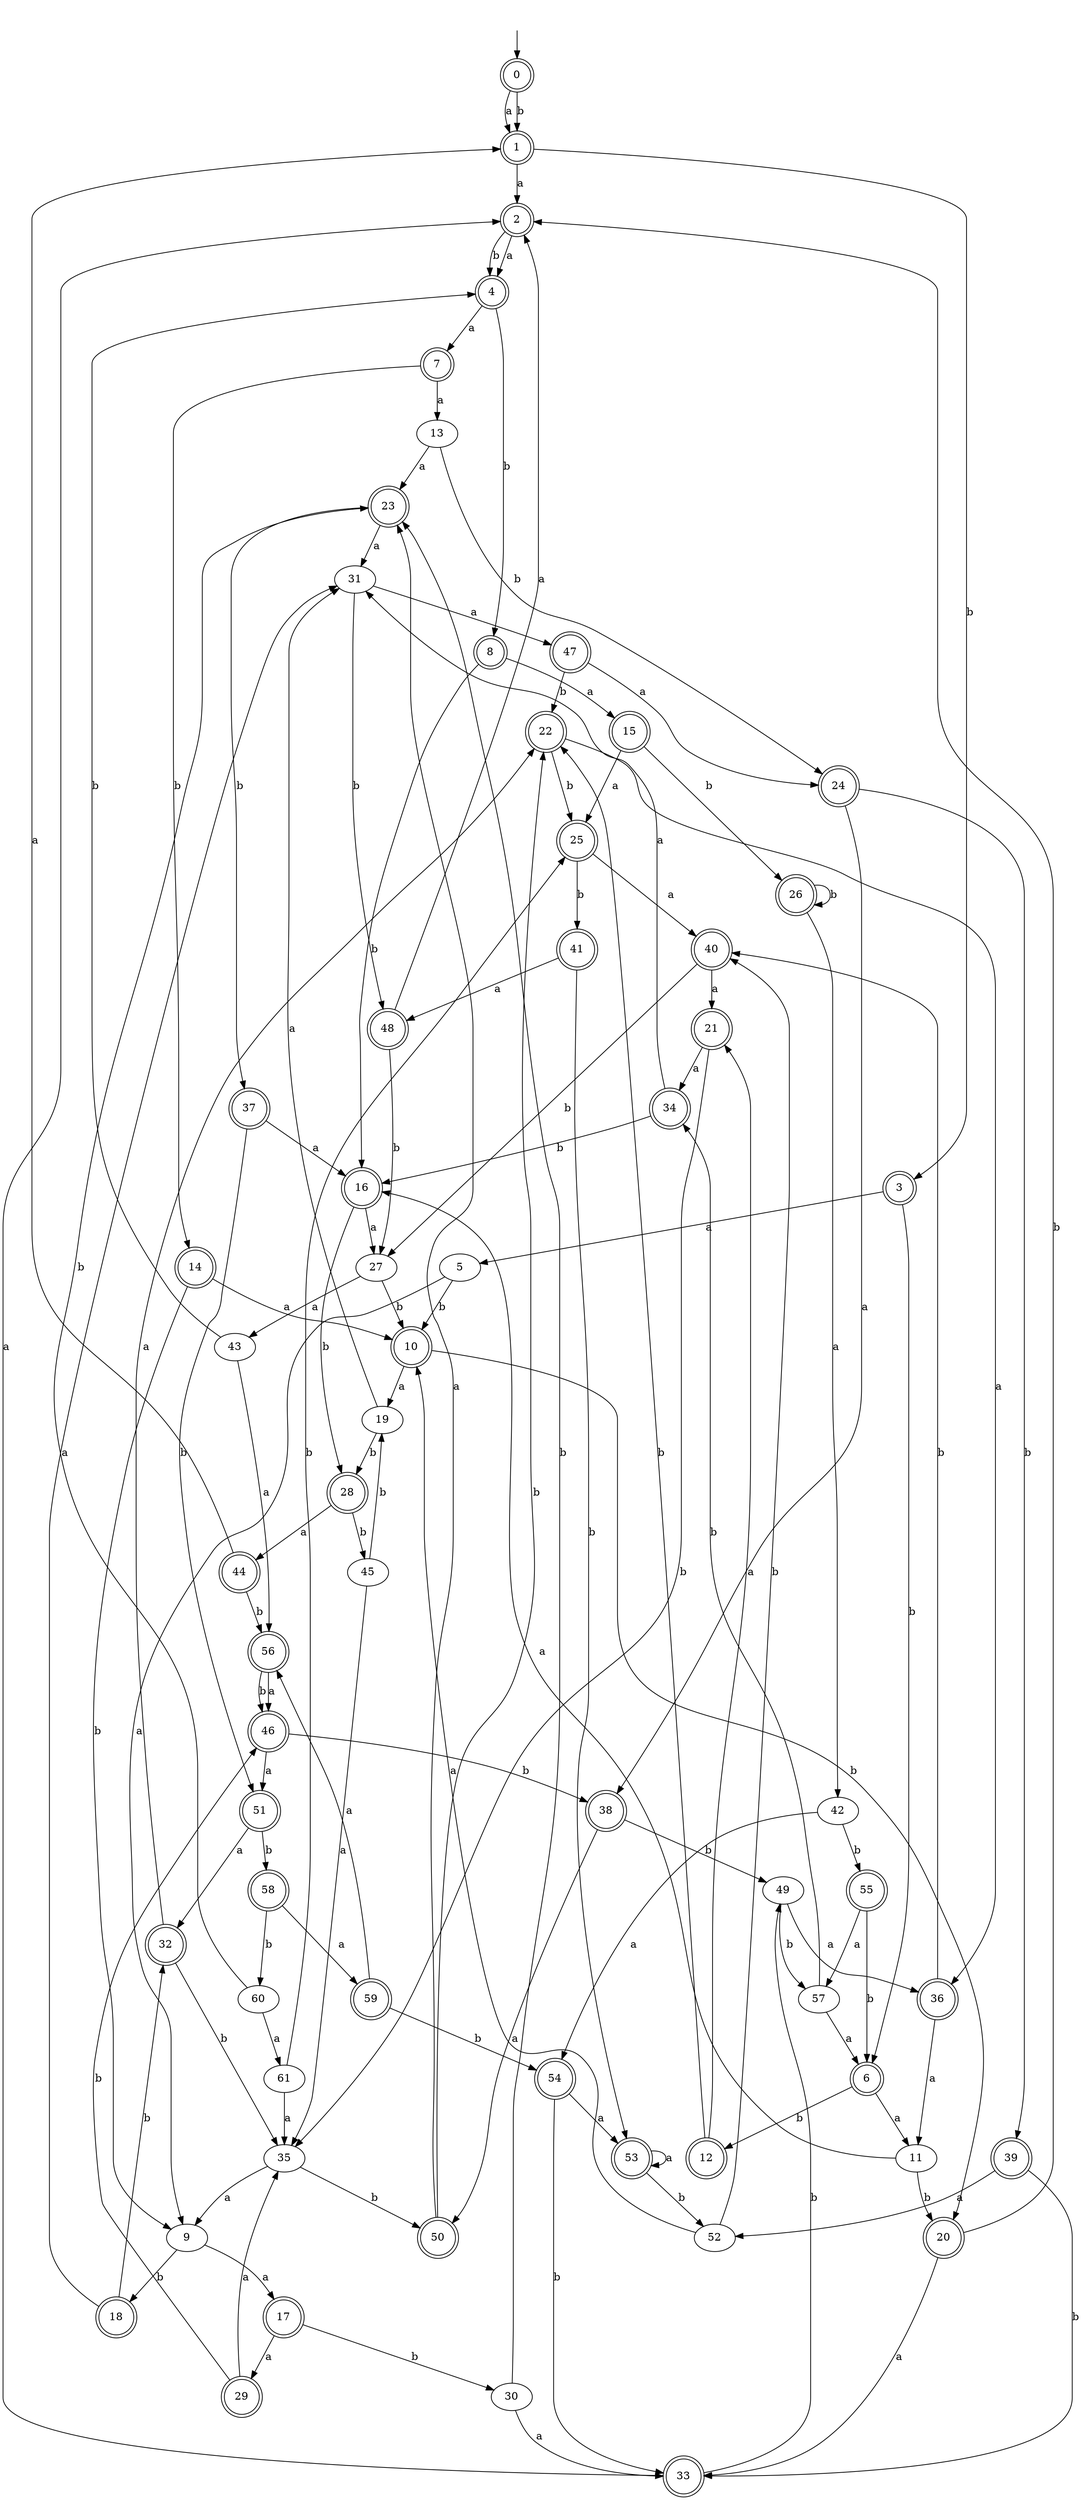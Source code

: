 digraph RandomDFA {
  __start0 [label="", shape=none];
  __start0 -> 0 [label=""];
  0 [shape=circle] [shape=doublecircle]
  0 -> 1 [label="a"]
  0 -> 1 [label="b"]
  1 [shape=doublecircle]
  1 -> 2 [label="a"]
  1 -> 3 [label="b"]
  2 [shape=doublecircle]
  2 -> 4 [label="a"]
  2 -> 4 [label="b"]
  3 [shape=doublecircle]
  3 -> 5 [label="a"]
  3 -> 6 [label="b"]
  4 [shape=doublecircle]
  4 -> 7 [label="a"]
  4 -> 8 [label="b"]
  5
  5 -> 9 [label="a"]
  5 -> 10 [label="b"]
  6 [shape=doublecircle]
  6 -> 11 [label="a"]
  6 -> 12 [label="b"]
  7 [shape=doublecircle]
  7 -> 13 [label="a"]
  7 -> 14 [label="b"]
  8 [shape=doublecircle]
  8 -> 15 [label="a"]
  8 -> 16 [label="b"]
  9
  9 -> 17 [label="a"]
  9 -> 18 [label="b"]
  10 [shape=doublecircle]
  10 -> 19 [label="a"]
  10 -> 20 [label="b"]
  11
  11 -> 16 [label="a"]
  11 -> 20 [label="b"]
  12 [shape=doublecircle]
  12 -> 21 [label="a"]
  12 -> 22 [label="b"]
  13
  13 -> 23 [label="a"]
  13 -> 24 [label="b"]
  14 [shape=doublecircle]
  14 -> 10 [label="a"]
  14 -> 9 [label="b"]
  15 [shape=doublecircle]
  15 -> 25 [label="a"]
  15 -> 26 [label="b"]
  16 [shape=doublecircle]
  16 -> 27 [label="a"]
  16 -> 28 [label="b"]
  17 [shape=doublecircle]
  17 -> 29 [label="a"]
  17 -> 30 [label="b"]
  18 [shape=doublecircle]
  18 -> 31 [label="a"]
  18 -> 32 [label="b"]
  19
  19 -> 31 [label="a"]
  19 -> 28 [label="b"]
  20 [shape=doublecircle]
  20 -> 33 [label="a"]
  20 -> 2 [label="b"]
  21 [shape=doublecircle]
  21 -> 34 [label="a"]
  21 -> 35 [label="b"]
  22 [shape=doublecircle]
  22 -> 36 [label="a"]
  22 -> 25 [label="b"]
  23 [shape=doublecircle]
  23 -> 31 [label="a"]
  23 -> 37 [label="b"]
  24 [shape=doublecircle]
  24 -> 38 [label="a"]
  24 -> 39 [label="b"]
  25 [shape=doublecircle]
  25 -> 40 [label="a"]
  25 -> 41 [label="b"]
  26 [shape=doublecircle]
  26 -> 42 [label="a"]
  26 -> 26 [label="b"]
  27
  27 -> 43 [label="a"]
  27 -> 10 [label="b"]
  28 [shape=doublecircle]
  28 -> 44 [label="a"]
  28 -> 45 [label="b"]
  29 [shape=doublecircle]
  29 -> 35 [label="a"]
  29 -> 46 [label="b"]
  30
  30 -> 33 [label="a"]
  30 -> 23 [label="b"]
  31
  31 -> 47 [label="a"]
  31 -> 48 [label="b"]
  32 [shape=doublecircle]
  32 -> 22 [label="a"]
  32 -> 35 [label="b"]
  33 [shape=doublecircle]
  33 -> 2 [label="a"]
  33 -> 49 [label="b"]
  34 [shape=doublecircle]
  34 -> 31 [label="a"]
  34 -> 16 [label="b"]
  35
  35 -> 9 [label="a"]
  35 -> 50 [label="b"]
  36 [shape=doublecircle]
  36 -> 11 [label="a"]
  36 -> 40 [label="b"]
  37 [shape=doublecircle]
  37 -> 16 [label="a"]
  37 -> 51 [label="b"]
  38 [shape=doublecircle]
  38 -> 50 [label="a"]
  38 -> 49 [label="b"]
  39 [shape=doublecircle]
  39 -> 52 [label="a"]
  39 -> 33 [label="b"]
  40 [shape=doublecircle]
  40 -> 21 [label="a"]
  40 -> 27 [label="b"]
  41 [shape=doublecircle]
  41 -> 48 [label="a"]
  41 -> 53 [label="b"]
  42
  42 -> 54 [label="a"]
  42 -> 55 [label="b"]
  43
  43 -> 56 [label="a"]
  43 -> 4 [label="b"]
  44 [shape=doublecircle]
  44 -> 1 [label="a"]
  44 -> 56 [label="b"]
  45
  45 -> 35 [label="a"]
  45 -> 19 [label="b"]
  46 [shape=doublecircle]
  46 -> 51 [label="a"]
  46 -> 38 [label="b"]
  47 [shape=doublecircle]
  47 -> 24 [label="a"]
  47 -> 22 [label="b"]
  48 [shape=doublecircle]
  48 -> 2 [label="a"]
  48 -> 27 [label="b"]
  49
  49 -> 36 [label="a"]
  49 -> 57 [label="b"]
  50 [shape=doublecircle]
  50 -> 23 [label="a"]
  50 -> 22 [label="b"]
  51 [shape=doublecircle]
  51 -> 32 [label="a"]
  51 -> 58 [label="b"]
  52
  52 -> 10 [label="a"]
  52 -> 40 [label="b"]
  53 [shape=doublecircle]
  53 -> 53 [label="a"]
  53 -> 52 [label="b"]
  54 [shape=doublecircle]
  54 -> 53 [label="a"]
  54 -> 33 [label="b"]
  55 [shape=doublecircle]
  55 -> 57 [label="a"]
  55 -> 6 [label="b"]
  56 [shape=doublecircle]
  56 -> 46 [label="a"]
  56 -> 46 [label="b"]
  57
  57 -> 6 [label="a"]
  57 -> 34 [label="b"]
  58 [shape=doublecircle]
  58 -> 59 [label="a"]
  58 -> 60 [label="b"]
  59 [shape=doublecircle]
  59 -> 56 [label="a"]
  59 -> 54 [label="b"]
  60
  60 -> 61 [label="a"]
  60 -> 23 [label="b"]
  61
  61 -> 35 [label="a"]
  61 -> 25 [label="b"]
}
